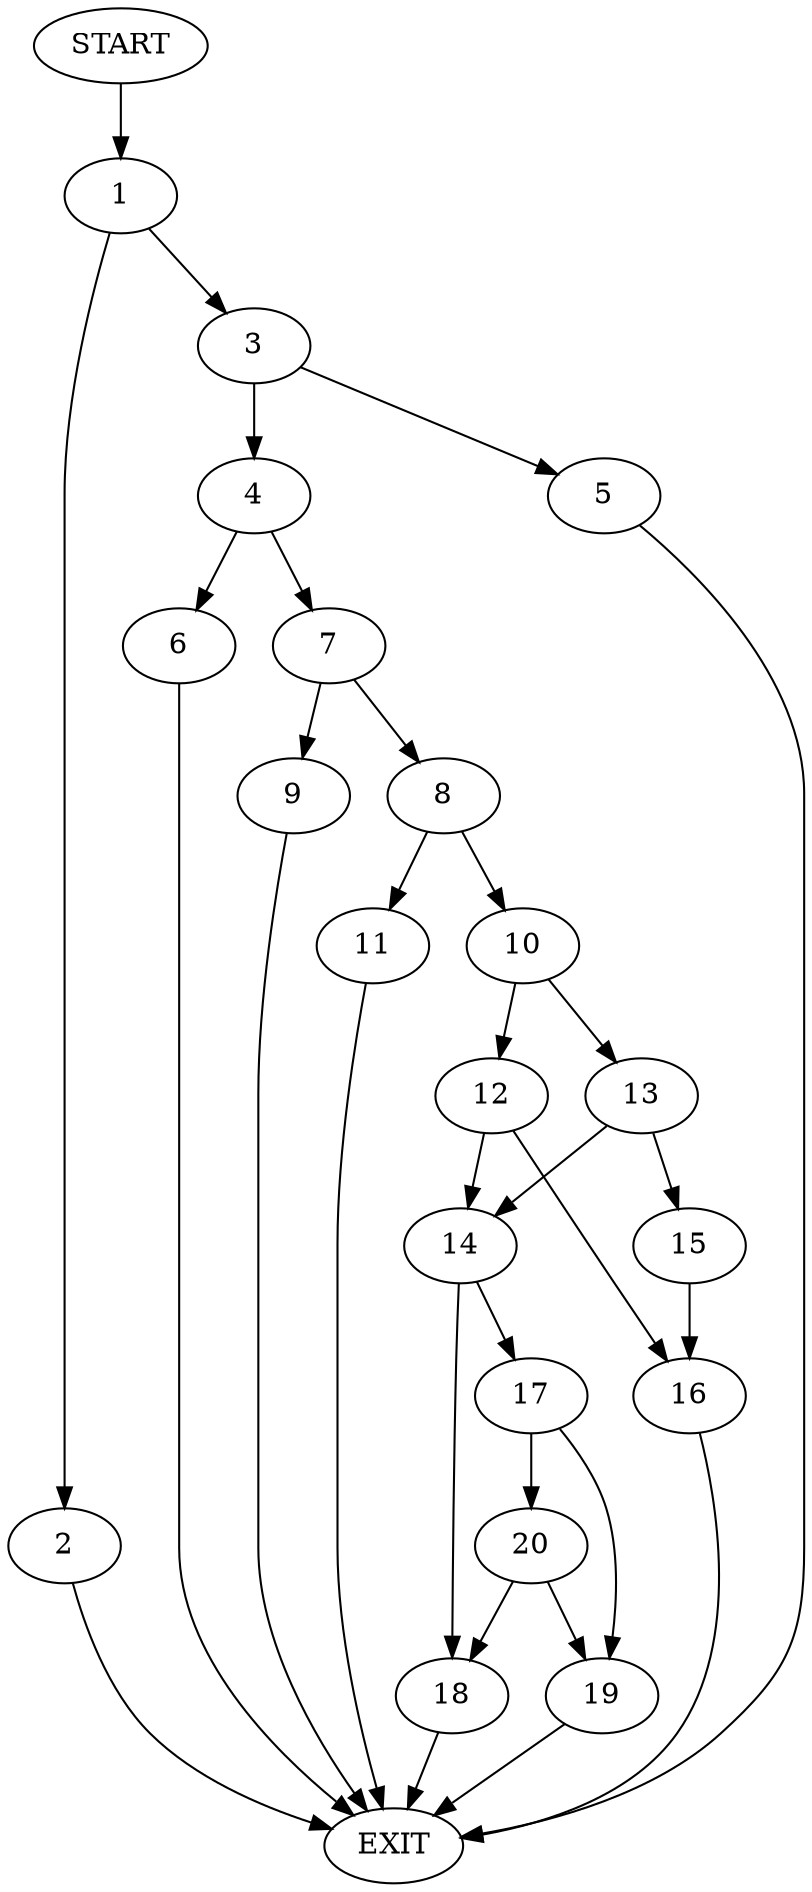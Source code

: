 digraph {
0 [label="START"]
21 [label="EXIT"]
0 -> 1
1 -> 2
1 -> 3
2 -> 21
3 -> 4
3 -> 5
4 -> 6
4 -> 7
5 -> 21
7 -> 8
7 -> 9
6 -> 21
8 -> 10
8 -> 11
9 -> 21
10 -> 12
10 -> 13
11 -> 21
13 -> 14
13 -> 15
12 -> 14
12 -> 16
14 -> 17
14 -> 18
15 -> 16
16 -> 21
18 -> 21
17 -> 19
17 -> 20
20 -> 19
20 -> 18
19 -> 21
}

